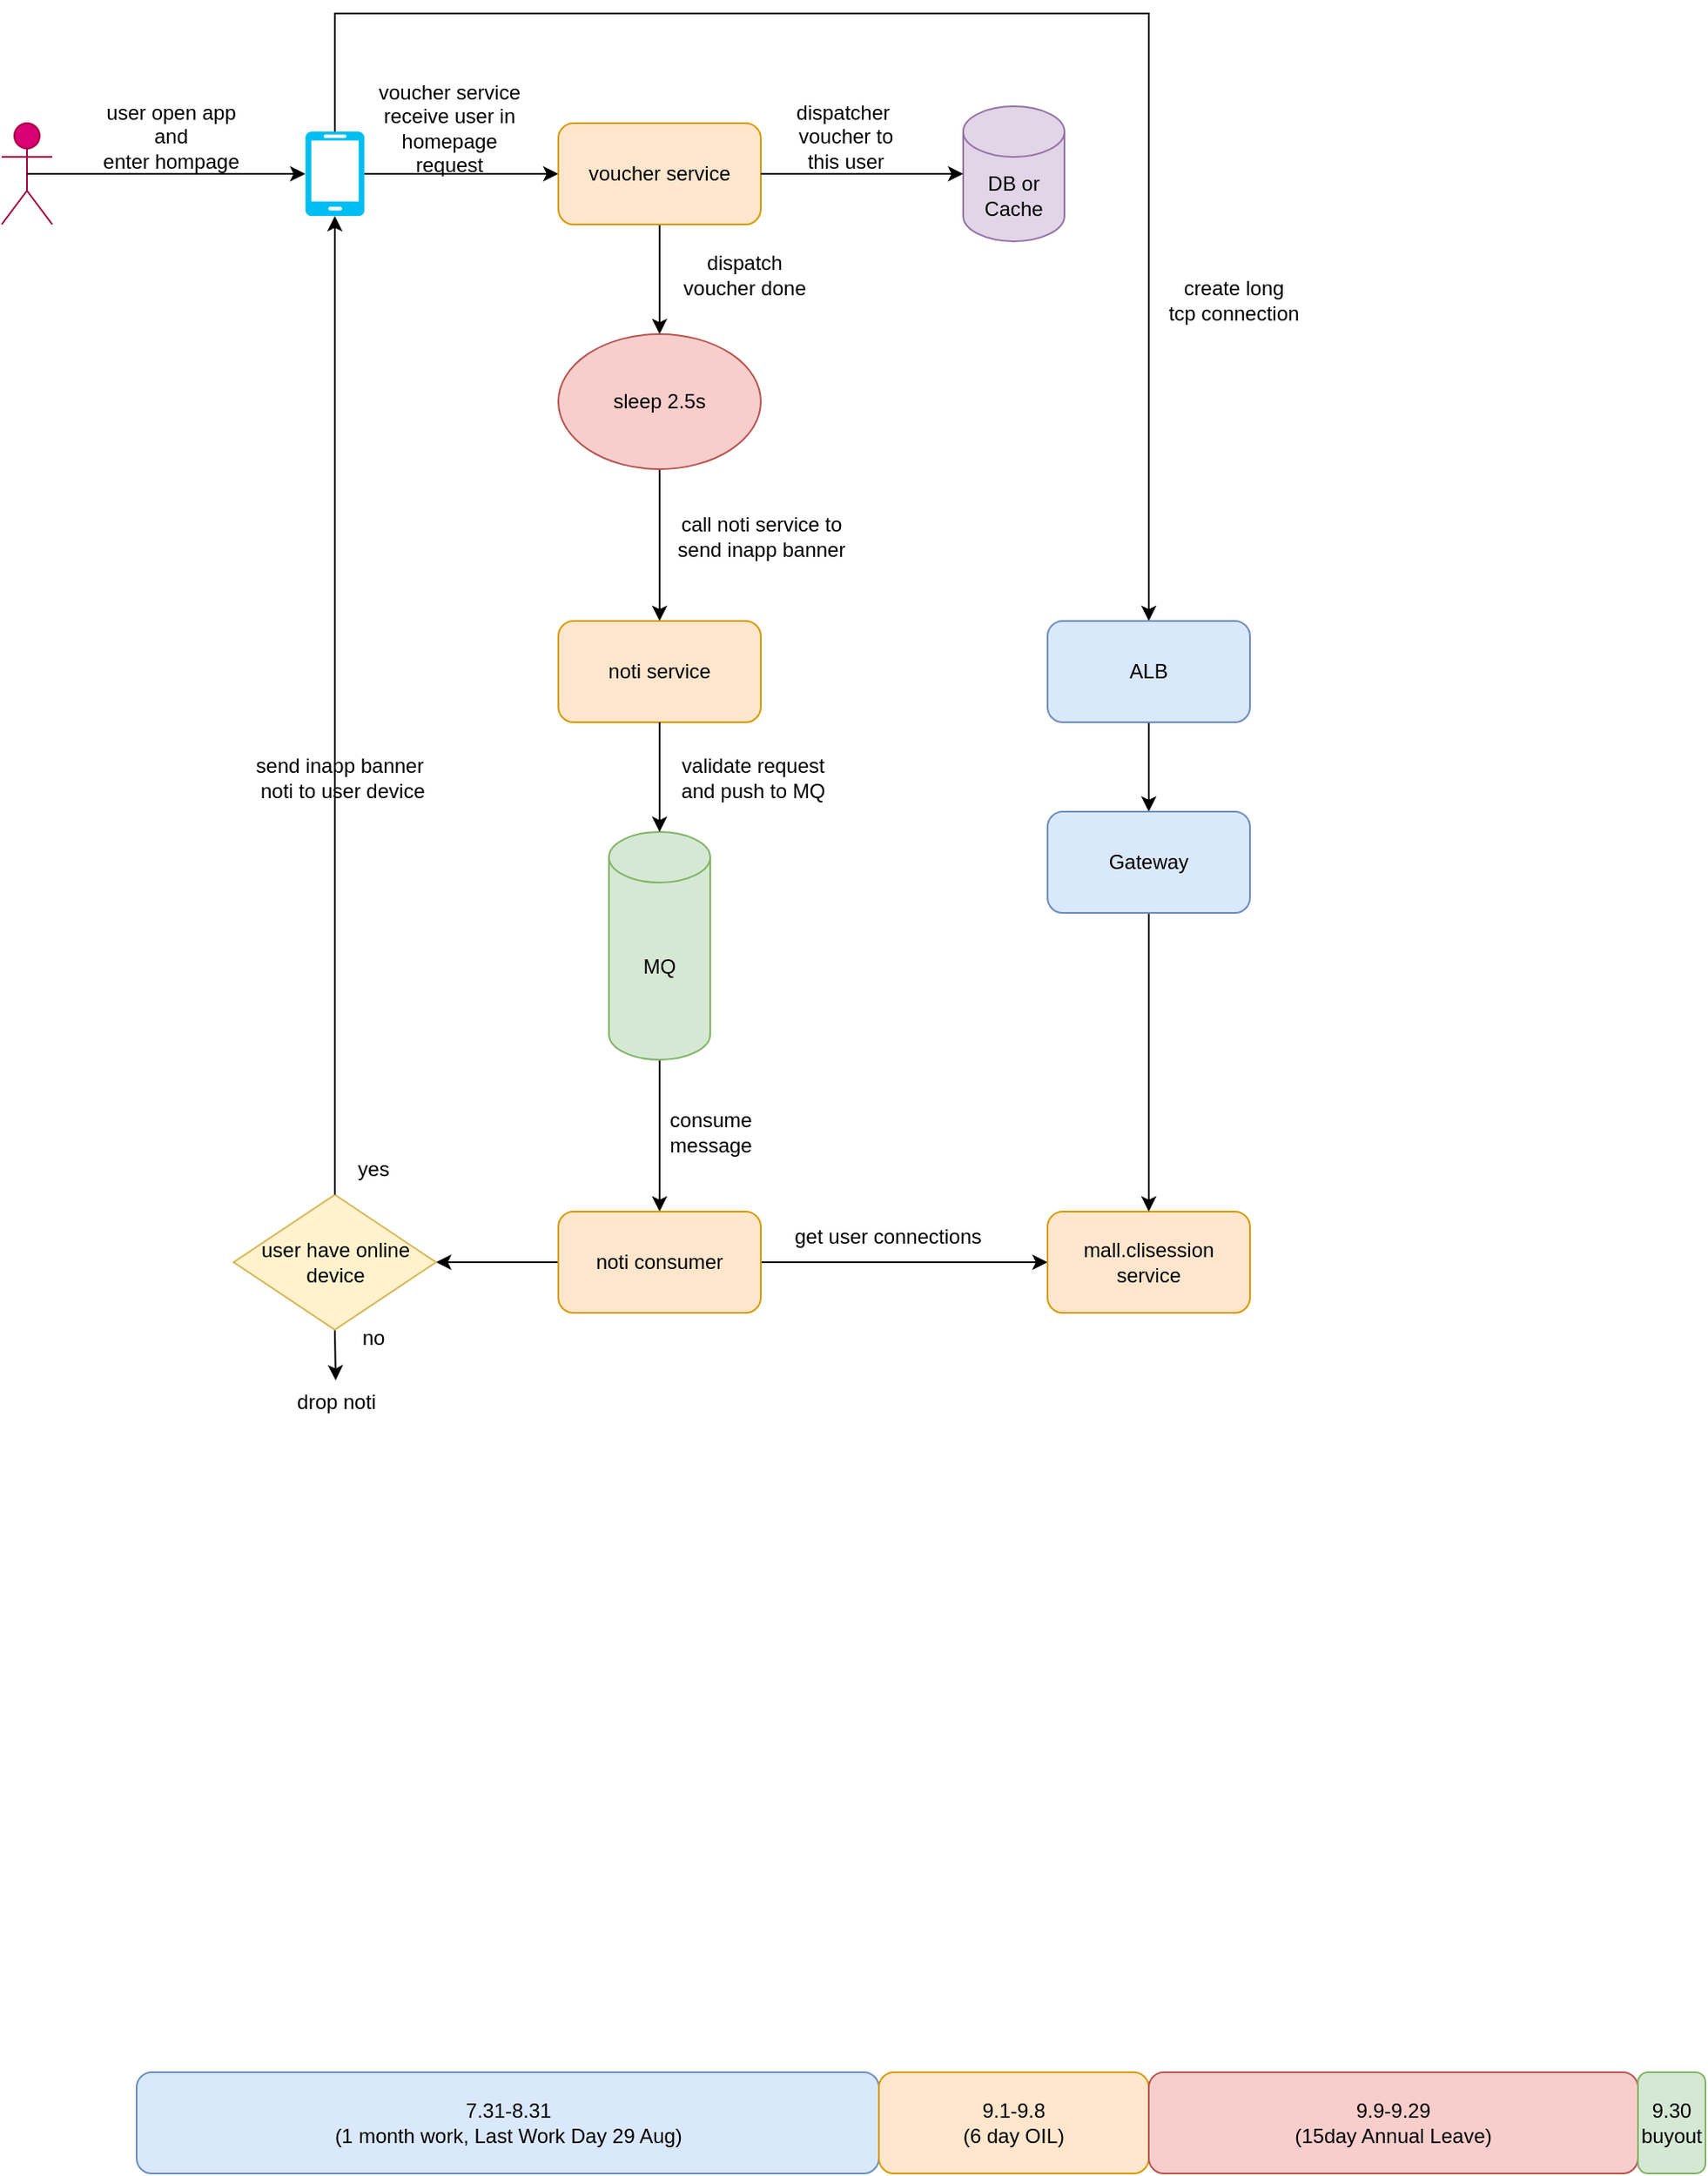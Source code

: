 <mxfile version="28.0.9">
  <diagram name="第 1 页" id="oLbeqpk4XPpxQvjY18x_">
    <mxGraphModel dx="1298" dy="745" grid="1" gridSize="10" guides="1" tooltips="1" connect="1" arrows="1" fold="1" page="1" pageScale="1" pageWidth="827" pageHeight="1169" math="0" shadow="0">
      <root>
        <mxCell id="0" />
        <mxCell id="1" parent="0" />
        <mxCell id="2n29lEKxrIMkRGjToAt7-8" style="edgeStyle=orthogonalEdgeStyle;rounded=0;orthogonalLoop=1;jettySize=auto;html=1;exitX=1;exitY=0.5;exitDx=0;exitDy=0;exitPerimeter=0;entryX=0;entryY=0.5;entryDx=0;entryDy=0;" parent="1" source="2n29lEKxrIMkRGjToAt7-2" target="2n29lEKxrIMkRGjToAt7-7" edge="1">
          <mxGeometry relative="1" as="geometry" />
        </mxCell>
        <mxCell id="2n29lEKxrIMkRGjToAt7-45" style="edgeStyle=orthogonalEdgeStyle;rounded=0;orthogonalLoop=1;jettySize=auto;html=1;exitX=0.5;exitY=0;exitDx=0;exitDy=0;exitPerimeter=0;entryX=0.5;entryY=0;entryDx=0;entryDy=0;" parent="1" source="2n29lEKxrIMkRGjToAt7-2" target="2n29lEKxrIMkRGjToAt7-43" edge="1">
          <mxGeometry relative="1" as="geometry">
            <Array as="points">
              <mxPoint x="358" y="20" />
              <mxPoint x="840" y="20" />
            </Array>
          </mxGeometry>
        </mxCell>
        <mxCell id="2n29lEKxrIMkRGjToAt7-2" value="" style="verticalLabelPosition=bottom;html=1;verticalAlign=top;align=center;strokeColor=none;fillColor=#00BEF2;shape=mxgraph.azure.mobile;pointerEvents=1;" parent="1" vertex="1">
          <mxGeometry x="340" y="90" width="35" height="50" as="geometry" />
        </mxCell>
        <mxCell id="2n29lEKxrIMkRGjToAt7-3" value="Actor" style="shape=umlActor;verticalLabelPosition=bottom;verticalAlign=top;html=1;outlineConnect=0;fillColor=#d80073;strokeColor=#A50040;fontColor=#ffffff;" parent="1" vertex="1">
          <mxGeometry x="160" y="85" width="30" height="60" as="geometry" />
        </mxCell>
        <mxCell id="2n29lEKxrIMkRGjToAt7-4" style="edgeStyle=orthogonalEdgeStyle;rounded=0;orthogonalLoop=1;jettySize=auto;html=1;exitX=0.5;exitY=0.5;exitDx=0;exitDy=0;exitPerimeter=0;entryX=0;entryY=0.5;entryDx=0;entryDy=0;entryPerimeter=0;" parent="1" source="2n29lEKxrIMkRGjToAt7-3" target="2n29lEKxrIMkRGjToAt7-2" edge="1">
          <mxGeometry relative="1" as="geometry" />
        </mxCell>
        <mxCell id="2n29lEKxrIMkRGjToAt7-5" value="user open app&lt;br&gt;and&lt;br&gt;enter hompage" style="text;html=1;align=center;verticalAlign=middle;resizable=0;points=[];autosize=1;strokeColor=none;fillColor=none;" parent="1" vertex="1">
          <mxGeometry x="210" y="63" width="100" height="60" as="geometry" />
        </mxCell>
        <mxCell id="2n29lEKxrIMkRGjToAt7-17" style="edgeStyle=orthogonalEdgeStyle;rounded=0;orthogonalLoop=1;jettySize=auto;html=1;exitX=0.5;exitY=1;exitDx=0;exitDy=0;entryX=0.5;entryY=0;entryDx=0;entryDy=0;" parent="1" source="2n29lEKxrIMkRGjToAt7-7" target="2n29lEKxrIMkRGjToAt7-16" edge="1">
          <mxGeometry relative="1" as="geometry" />
        </mxCell>
        <mxCell id="2n29lEKxrIMkRGjToAt7-7" value="voucher service" style="rounded=1;whiteSpace=wrap;html=1;fillColor=#ffe6cc;strokeColor=#d79b00;" parent="1" vertex="1">
          <mxGeometry x="490" y="85" width="120" height="60" as="geometry" />
        </mxCell>
        <mxCell id="2n29lEKxrIMkRGjToAt7-9" value="voucher service&lt;br&gt;receive user in&lt;br&gt;homepage&lt;br&gt;request" style="text;html=1;align=center;verticalAlign=middle;resizable=0;points=[];autosize=1;strokeColor=none;fillColor=none;" parent="1" vertex="1">
          <mxGeometry x="370" y="53" width="110" height="70" as="geometry" />
        </mxCell>
        <mxCell id="2n29lEKxrIMkRGjToAt7-11" value="DB or Cache" style="shape=cylinder3;whiteSpace=wrap;html=1;boundedLbl=1;backgroundOutline=1;size=15;fillColor=#e1d5e7;strokeColor=#9673a6;" parent="1" vertex="1">
          <mxGeometry x="730" y="75" width="60" height="80" as="geometry" />
        </mxCell>
        <mxCell id="2n29lEKxrIMkRGjToAt7-12" style="edgeStyle=orthogonalEdgeStyle;rounded=0;orthogonalLoop=1;jettySize=auto;html=1;exitX=1;exitY=0.5;exitDx=0;exitDy=0;entryX=0;entryY=0.5;entryDx=0;entryDy=0;entryPerimeter=0;" parent="1" source="2n29lEKxrIMkRGjToAt7-7" target="2n29lEKxrIMkRGjToAt7-11" edge="1">
          <mxGeometry relative="1" as="geometry" />
        </mxCell>
        <mxCell id="2n29lEKxrIMkRGjToAt7-13" value="dispatcher&amp;nbsp;&lt;br&gt;voucher to&lt;br&gt;this user" style="text;html=1;align=center;verticalAlign=middle;resizable=0;points=[];autosize=1;strokeColor=none;fillColor=none;" parent="1" vertex="1">
          <mxGeometry x="620" y="63" width="80" height="60" as="geometry" />
        </mxCell>
        <mxCell id="2n29lEKxrIMkRGjToAt7-20" style="edgeStyle=orthogonalEdgeStyle;rounded=0;orthogonalLoop=1;jettySize=auto;html=1;exitX=0.5;exitY=1;exitDx=0;exitDy=0;entryX=0.5;entryY=0;entryDx=0;entryDy=0;" parent="1" source="2n29lEKxrIMkRGjToAt7-16" target="2n29lEKxrIMkRGjToAt7-21" edge="1">
          <mxGeometry relative="1" as="geometry">
            <mxPoint x="550" y="310" as="targetPoint" />
          </mxGeometry>
        </mxCell>
        <mxCell id="2n29lEKxrIMkRGjToAt7-16" value="sleep 2.5s" style="ellipse;whiteSpace=wrap;html=1;fillColor=#f8cecc;strokeColor=#b85450;" parent="1" vertex="1">
          <mxGeometry x="490" y="210" width="120" height="80" as="geometry" />
        </mxCell>
        <mxCell id="2n29lEKxrIMkRGjToAt7-18" value="dispatch &lt;br&gt;voucher done" style="text;html=1;align=center;verticalAlign=middle;resizable=0;points=[];autosize=1;strokeColor=none;fillColor=none;" parent="1" vertex="1">
          <mxGeometry x="550" y="155" width="100" height="40" as="geometry" />
        </mxCell>
        <mxCell id="2n29lEKxrIMkRGjToAt7-21" value="noti service" style="rounded=1;whiteSpace=wrap;html=1;fillColor=#ffe6cc;strokeColor=#d79b00;" parent="1" vertex="1">
          <mxGeometry x="490" y="380" width="120" height="60" as="geometry" />
        </mxCell>
        <mxCell id="2n29lEKxrIMkRGjToAt7-24" value="call noti service to &lt;br&gt;send inapp banner" style="text;html=1;align=center;verticalAlign=middle;resizable=0;points=[];autosize=1;strokeColor=none;fillColor=none;" parent="1" vertex="1">
          <mxGeometry x="550" y="310" width="120" height="40" as="geometry" />
        </mxCell>
        <mxCell id="2n29lEKxrIMkRGjToAt7-29" style="edgeStyle=orthogonalEdgeStyle;rounded=0;orthogonalLoop=1;jettySize=auto;html=1;exitX=0.5;exitY=1;exitDx=0;exitDy=0;exitPerimeter=0;entryX=0.5;entryY=0;entryDx=0;entryDy=0;" parent="1" source="2n29lEKxrIMkRGjToAt7-25" target="2n29lEKxrIMkRGjToAt7-28" edge="1">
          <mxGeometry relative="1" as="geometry" />
        </mxCell>
        <mxCell id="2n29lEKxrIMkRGjToAt7-25" value="MQ" style="shape=cylinder3;whiteSpace=wrap;html=1;boundedLbl=1;backgroundOutline=1;size=15;fillColor=#d5e8d4;strokeColor=#82b366;" parent="1" vertex="1">
          <mxGeometry x="520" y="505" width="60" height="135" as="geometry" />
        </mxCell>
        <mxCell id="2n29lEKxrIMkRGjToAt7-26" style="edgeStyle=orthogonalEdgeStyle;rounded=0;orthogonalLoop=1;jettySize=auto;html=1;exitX=0.5;exitY=1;exitDx=0;exitDy=0;entryX=0.5;entryY=0;entryDx=0;entryDy=0;entryPerimeter=0;" parent="1" source="2n29lEKxrIMkRGjToAt7-21" target="2n29lEKxrIMkRGjToAt7-25" edge="1">
          <mxGeometry relative="1" as="geometry" />
        </mxCell>
        <mxCell id="2n29lEKxrIMkRGjToAt7-27" value="validate request &lt;br&gt;and push to MQ" style="text;html=1;align=center;verticalAlign=middle;resizable=0;points=[];autosize=1;strokeColor=none;fillColor=none;" parent="1" vertex="1">
          <mxGeometry x="550" y="453" width="110" height="40" as="geometry" />
        </mxCell>
        <mxCell id="2n29lEKxrIMkRGjToAt7-32" style="edgeStyle=orthogonalEdgeStyle;rounded=0;orthogonalLoop=1;jettySize=auto;html=1;exitX=1;exitY=0.5;exitDx=0;exitDy=0;" parent="1" source="2n29lEKxrIMkRGjToAt7-28" target="2n29lEKxrIMkRGjToAt7-31" edge="1">
          <mxGeometry relative="1" as="geometry" />
        </mxCell>
        <mxCell id="2n29lEKxrIMkRGjToAt7-35" style="edgeStyle=orthogonalEdgeStyle;rounded=0;orthogonalLoop=1;jettySize=auto;html=1;exitX=0;exitY=0.5;exitDx=0;exitDy=0;entryX=1;entryY=0.5;entryDx=0;entryDy=0;" parent="1" source="2n29lEKxrIMkRGjToAt7-28" target="2n29lEKxrIMkRGjToAt7-34" edge="1">
          <mxGeometry relative="1" as="geometry" />
        </mxCell>
        <mxCell id="2n29lEKxrIMkRGjToAt7-28" value="noti consumer" style="rounded=1;whiteSpace=wrap;html=1;fillColor=#ffe6cc;strokeColor=#d79b00;" parent="1" vertex="1">
          <mxGeometry x="490" y="730" width="120" height="60" as="geometry" />
        </mxCell>
        <mxCell id="2n29lEKxrIMkRGjToAt7-30" value="consume &lt;br&gt;message" style="text;html=1;align=center;verticalAlign=middle;resizable=0;points=[];autosize=1;strokeColor=none;fillColor=none;" parent="1" vertex="1">
          <mxGeometry x="545" y="663" width="70" height="40" as="geometry" />
        </mxCell>
        <mxCell id="2n29lEKxrIMkRGjToAt7-31" value="mall.clisession service" style="rounded=1;whiteSpace=wrap;html=1;fillColor=#ffe6cc;strokeColor=#d79b00;" parent="1" vertex="1">
          <mxGeometry x="780" y="730" width="120" height="60" as="geometry" />
        </mxCell>
        <mxCell id="2n29lEKxrIMkRGjToAt7-33" value="get user connections" style="text;html=1;align=center;verticalAlign=middle;resizable=0;points=[];autosize=1;strokeColor=none;fillColor=none;" parent="1" vertex="1">
          <mxGeometry x="620" y="730" width="130" height="30" as="geometry" />
        </mxCell>
        <mxCell id="2n29lEKxrIMkRGjToAt7-39" style="edgeStyle=orthogonalEdgeStyle;rounded=0;orthogonalLoop=1;jettySize=auto;html=1;exitX=0.5;exitY=1;exitDx=0;exitDy=0;" parent="1" source="2n29lEKxrIMkRGjToAt7-34" edge="1">
          <mxGeometry relative="1" as="geometry">
            <mxPoint x="358" y="830" as="targetPoint" />
          </mxGeometry>
        </mxCell>
        <mxCell id="2n29lEKxrIMkRGjToAt7-34" value="user have online device" style="rhombus;whiteSpace=wrap;html=1;fillColor=#fff2cc;strokeColor=#d6b656;" parent="1" vertex="1">
          <mxGeometry x="297.5" y="720" width="120" height="80" as="geometry" />
        </mxCell>
        <mxCell id="2n29lEKxrIMkRGjToAt7-36" style="edgeStyle=orthogonalEdgeStyle;rounded=0;orthogonalLoop=1;jettySize=auto;html=1;exitX=0.5;exitY=0;exitDx=0;exitDy=0;entryX=0.5;entryY=1;entryDx=0;entryDy=0;entryPerimeter=0;" parent="1" source="2n29lEKxrIMkRGjToAt7-34" target="2n29lEKxrIMkRGjToAt7-2" edge="1">
          <mxGeometry relative="1" as="geometry" />
        </mxCell>
        <mxCell id="2n29lEKxrIMkRGjToAt7-37" value="yes" style="text;html=1;align=center;verticalAlign=middle;resizable=0;points=[];autosize=1;strokeColor=none;fillColor=none;" parent="1" vertex="1">
          <mxGeometry x="360" y="690" width="40" height="30" as="geometry" />
        </mxCell>
        <mxCell id="2n29lEKxrIMkRGjToAt7-40" value="no" style="text;html=1;align=center;verticalAlign=middle;resizable=0;points=[];autosize=1;strokeColor=none;fillColor=none;" parent="1" vertex="1">
          <mxGeometry x="360" y="790" width="40" height="30" as="geometry" />
        </mxCell>
        <mxCell id="2n29lEKxrIMkRGjToAt7-41" value="drop noti" style="text;html=1;align=center;verticalAlign=middle;resizable=0;points=[];autosize=1;strokeColor=none;fillColor=none;" parent="1" vertex="1">
          <mxGeometry x="322.5" y="828" width="70" height="30" as="geometry" />
        </mxCell>
        <mxCell id="2n29lEKxrIMkRGjToAt7-42" value="send inapp banner&lt;br&gt;&amp;nbsp;noti to user device" style="text;html=1;align=center;verticalAlign=middle;resizable=0;points=[];autosize=1;strokeColor=none;fillColor=none;" parent="1" vertex="1">
          <mxGeometry x="300" y="453" width="120" height="40" as="geometry" />
        </mxCell>
        <mxCell id="2n29lEKxrIMkRGjToAt7-46" style="edgeStyle=orthogonalEdgeStyle;rounded=0;orthogonalLoop=1;jettySize=auto;html=1;exitX=0.5;exitY=1;exitDx=0;exitDy=0;entryX=0.5;entryY=0;entryDx=0;entryDy=0;" parent="1" source="2n29lEKxrIMkRGjToAt7-43" target="2n29lEKxrIMkRGjToAt7-44" edge="1">
          <mxGeometry relative="1" as="geometry" />
        </mxCell>
        <mxCell id="2n29lEKxrIMkRGjToAt7-43" value="ALB" style="rounded=1;whiteSpace=wrap;html=1;fillColor=#dae8fc;strokeColor=#6c8ebf;" parent="1" vertex="1">
          <mxGeometry x="780" y="380" width="120" height="60" as="geometry" />
        </mxCell>
        <mxCell id="2n29lEKxrIMkRGjToAt7-47" style="edgeStyle=orthogonalEdgeStyle;rounded=0;orthogonalLoop=1;jettySize=auto;html=1;exitX=0.5;exitY=1;exitDx=0;exitDy=0;" parent="1" source="2n29lEKxrIMkRGjToAt7-44" target="2n29lEKxrIMkRGjToAt7-31" edge="1">
          <mxGeometry relative="1" as="geometry" />
        </mxCell>
        <mxCell id="2n29lEKxrIMkRGjToAt7-44" value="Gateway" style="rounded=1;whiteSpace=wrap;html=1;fillColor=#dae8fc;strokeColor=#6c8ebf;" parent="1" vertex="1">
          <mxGeometry x="780" y="493" width="120" height="60" as="geometry" />
        </mxCell>
        <mxCell id="2n29lEKxrIMkRGjToAt7-48" value="create long&lt;br&gt;tcp connection" style="text;html=1;align=center;verticalAlign=middle;resizable=0;points=[];autosize=1;strokeColor=none;fillColor=none;" parent="1" vertex="1">
          <mxGeometry x="840" y="170" width="100" height="40" as="geometry" />
        </mxCell>
        <mxCell id="VKCxD2D4-A_cAkZ3czIG-1" value="" style="rounded=1;whiteSpace=wrap;html=1;fillColor=#dae8fc;strokeColor=#6c8ebf;" vertex="1" parent="1">
          <mxGeometry x="240" y="1240" width="440" height="60" as="geometry" />
        </mxCell>
        <mxCell id="VKCxD2D4-A_cAkZ3czIG-2" value="7.31-8.31&lt;br&gt;(1 month work, Last Work Day 29 Aug)" style="text;html=1;align=center;verticalAlign=middle;resizable=0;points=[];autosize=1;strokeColor=none;fillColor=none;" vertex="1" parent="1">
          <mxGeometry x="345" y="1250" width="230" height="40" as="geometry" />
        </mxCell>
        <mxCell id="VKCxD2D4-A_cAkZ3czIG-3" value="9.1-9.8&lt;br&gt;(6 day OIL)" style="rounded=1;whiteSpace=wrap;html=1;fillColor=#ffe6cc;strokeColor=#d79b00;" vertex="1" parent="1">
          <mxGeometry x="680" y="1240" width="160" height="60" as="geometry" />
        </mxCell>
        <mxCell id="VKCxD2D4-A_cAkZ3czIG-4" value="9.9-9.29&lt;div&gt;(15day Annual Leave)&lt;/div&gt;" style="rounded=1;whiteSpace=wrap;html=1;fillColor=#f8cecc;strokeColor=#b85450;" vertex="1" parent="1">
          <mxGeometry x="840" y="1240" width="290" height="60" as="geometry" />
        </mxCell>
        <mxCell id="VKCxD2D4-A_cAkZ3czIG-5" value="9.30&lt;div&gt;buyout&lt;/div&gt;" style="rounded=1;whiteSpace=wrap;html=1;fillColor=#d5e8d4;strokeColor=#82b366;" vertex="1" parent="1">
          <mxGeometry x="1130" y="1240" width="40" height="60" as="geometry" />
        </mxCell>
      </root>
    </mxGraphModel>
  </diagram>
</mxfile>
